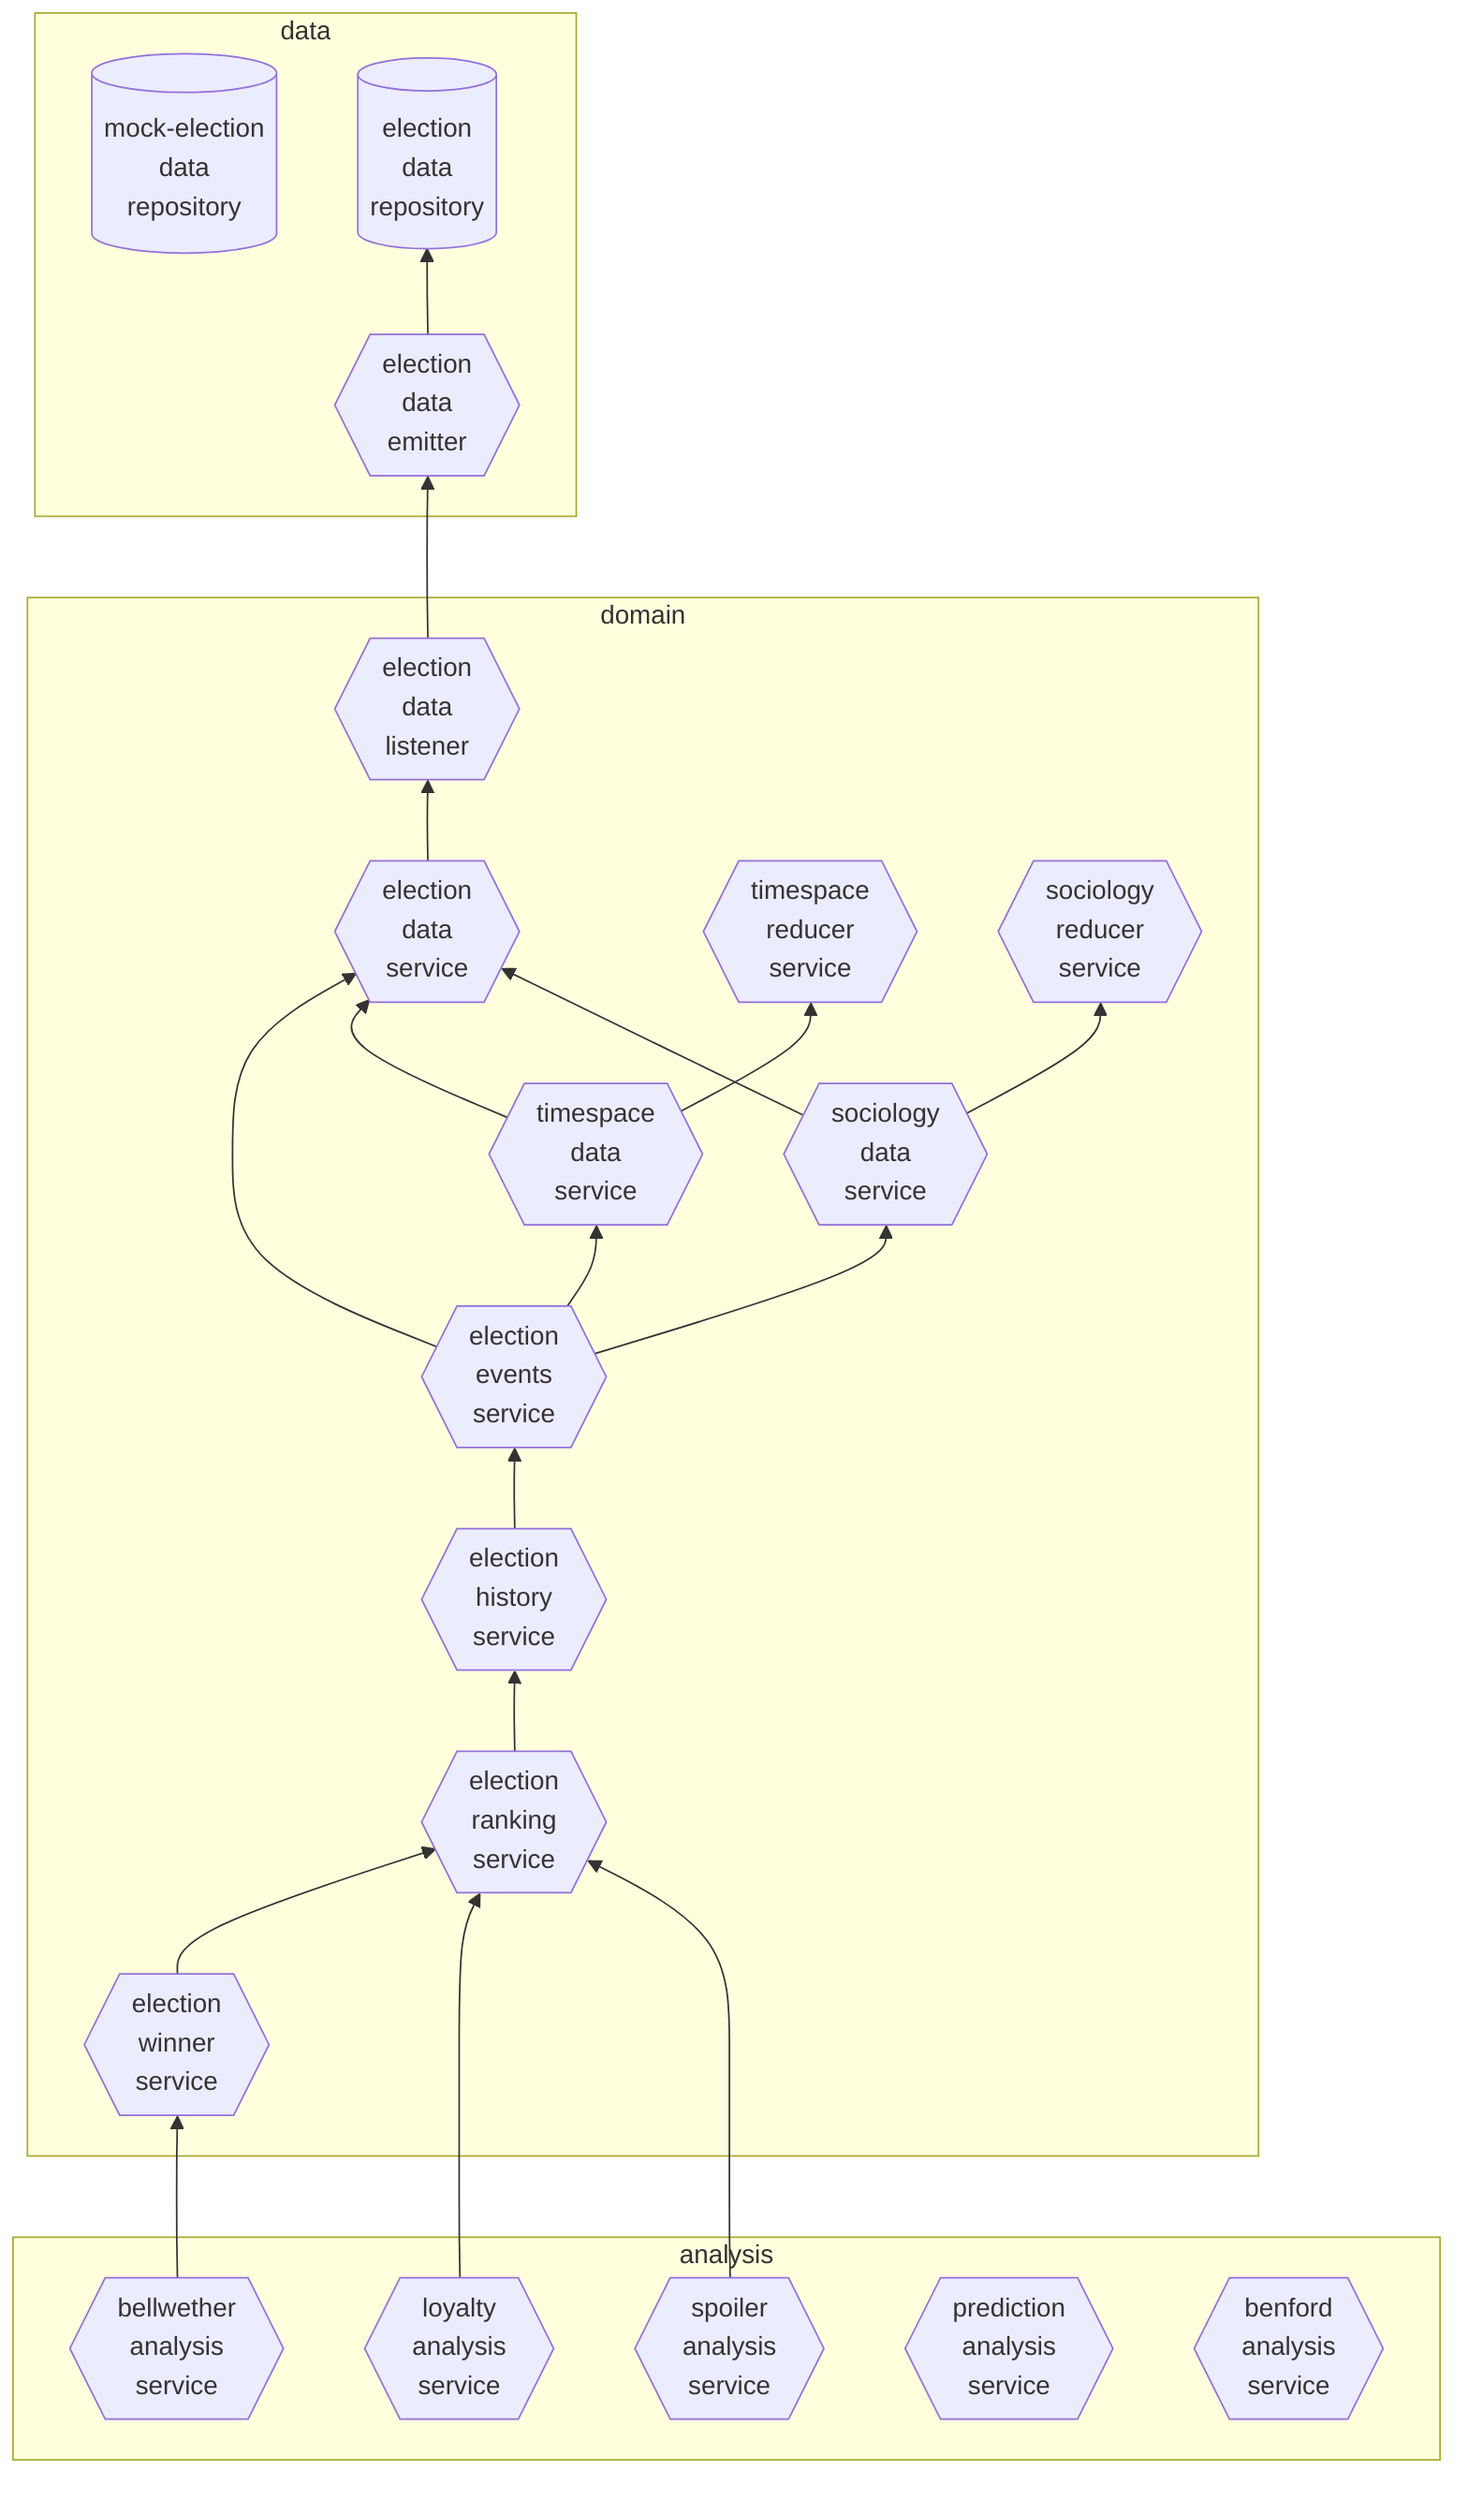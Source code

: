 graph BT

    subgraph analysis [analysis]
    BellwetherAnalysisService{{bellwether<br>analysis<br>service}}
    LoyaltyAnalysisService{{loyalty<br>analysis<br>service}}
    SpoilerAnalysisService{{spoiler<br>analysis<br>service}}
    PredictionAnalysisService{{prediction<br>analysis<br>service}}
    BenfordAnalysisService{{benford<br>analysis<br>service}}
    end

    subgraph domain [domain]
    ElectionDataListener{{election<br>data<br>listener}}
    ElectionDataService{{election<br>data<br>service}}
    ElectionEventsService{{election<br>events<br>service}}
    TimespaceDataService{{timespace<br>data<br>service}}
    SociologyDataService{{sociology<br>data<br>service}}
    TimespaceReducerService{{timespace<br>reducer<br>service}}
    SociologyReducerService{{sociology<br>reducer<br>service}}
    ElectionHistoryService{{election<br>history<br>service}}
    ElectionRankingService{{election<br>ranking<br>service}}
    ElectionWinnerService{{election<br>winner<br>service}}
    end

    subgraph data [data]
    MockElectionDataRepository[(mock-election<br>data<br>repository)]
    ElectionDataRepository[(election<br>data<br>repository)]
    ElectionDataEmitter{{election<br>data<br>emitter}}
    end

    ElectionDataEmitter --> ElectionDataRepository
    ElectionDataListener --> ElectionDataEmitter
    ElectionDataService --> ElectionDataListener
    ElectionEventsService --> ElectionDataService
    ElectionEventsService --> TimespaceDataService
    ElectionEventsService --> SociologyDataService
    ElectionHistoryService --> ElectionEventsService
    ElectionRankingService --> ElectionHistoryService
    TimespaceDataService --> ElectionDataService
    TimespaceDataService --> TimespaceReducerService
    SociologyDataService --> ElectionDataService
    SociologyDataService --> SociologyReducerService
    ElectionWinnerService --> ElectionRankingService
    BellwetherAnalysisService --> ElectionWinnerService
    LoyaltyAnalysisService --> ElectionRankingService
    SpoilerAnalysisService --> ElectionRankingService
